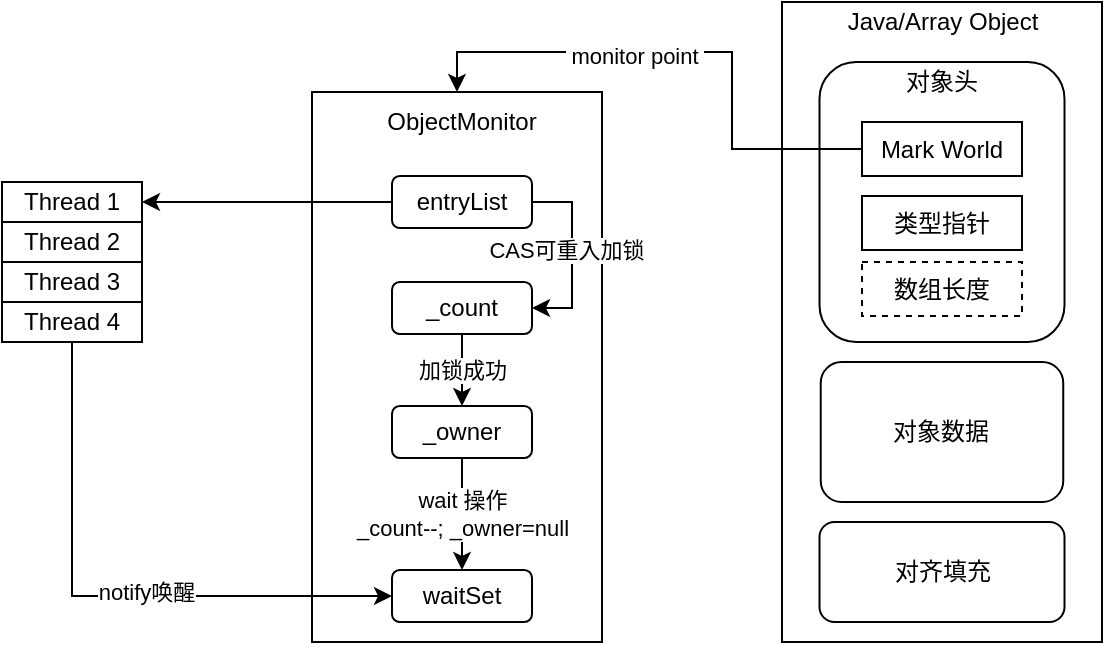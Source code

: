 <mxfile version="13.7.9" type="embed"><diagram id="AqBBe5epV_7GDrS1h8Bd" name="Page-1"><mxGraphModel dx="823" dy="388" grid="1" gridSize="10" guides="1" tooltips="1" connect="1" arrows="1" fold="1" page="1" pageScale="1" pageWidth="850" pageHeight="1100" math="0" shadow="0"><root><mxCell id="0"/><mxCell id="1" parent="0"/><mxCell id="2" value="" style="rounded=0;whiteSpace=wrap;html=1;" parent="1" vertex="1"><mxGeometry x="460" y="40" width="160" height="320" as="geometry"/></mxCell><mxCell id="3" value="" style="rounded=1;whiteSpace=wrap;html=1;" parent="1" vertex="1"><mxGeometry x="478.75" y="70" width="122.5" height="140" as="geometry"/></mxCell><mxCell id="4" value="对象数据" style="rounded=1;whiteSpace=wrap;html=1;" parent="1" vertex="1"><mxGeometry x="479.37" y="220" width="121.25" height="70" as="geometry"/></mxCell><mxCell id="5" value="对齐填充" style="rounded=1;whiteSpace=wrap;html=1;" parent="1" vertex="1"><mxGeometry x="478.75" y="300" width="122.5" height="50" as="geometry"/></mxCell><mxCell id="6" value="对象头" style="text;html=1;strokeColor=none;fillColor=none;align=center;verticalAlign=middle;whiteSpace=wrap;rounded=0;" parent="1" vertex="1"><mxGeometry x="520" y="70" width="40" height="20" as="geometry"/></mxCell><mxCell id="11" value="Java/Array Object" style="text;html=1;strokeColor=none;fillColor=none;align=center;verticalAlign=middle;whiteSpace=wrap;rounded=0;" parent="1" vertex="1"><mxGeometry x="487.5" y="40" width="105" height="20" as="geometry"/></mxCell><mxCell id="21" style="edgeStyle=orthogonalEdgeStyle;rounded=0;orthogonalLoop=1;jettySize=auto;html=1;exitX=0;exitY=0.5;exitDx=0;exitDy=0;entryX=0.5;entryY=0;entryDx=0;entryDy=0;" edge="1" parent="1" source="13" target="16"><mxGeometry relative="1" as="geometry"/></mxCell><mxCell id="22" value="&amp;nbsp;monitor point&amp;nbsp;" style="edgeLabel;html=1;align=center;verticalAlign=middle;resizable=0;points=[];" vertex="1" connectable="0" parent="21"><mxGeometry x="0.203" y="2" relative="1" as="geometry"><mxPoint as="offset"/></mxGeometry></mxCell><mxCell id="13" value="&lt;span&gt;Mark World&lt;/span&gt;" style="rounded=0;whiteSpace=wrap;html=1;" vertex="1" parent="1"><mxGeometry x="500" y="100" width="80" height="27" as="geometry"/></mxCell><mxCell id="14" value="类型指针" style="rounded=0;whiteSpace=wrap;html=1;" vertex="1" parent="1"><mxGeometry x="500" y="137" width="80" height="27" as="geometry"/></mxCell><mxCell id="15" value="数组长度" style="rounded=0;whiteSpace=wrap;html=1;dashed=1;" vertex="1" parent="1"><mxGeometry x="500" y="170" width="80" height="27" as="geometry"/></mxCell><mxCell id="16" value="" style="rounded=0;whiteSpace=wrap;html=1;" vertex="1" parent="1"><mxGeometry x="225" y="85" width="145" height="275" as="geometry"/></mxCell><mxCell id="17" value="ObjectMonitor" style="text;html=1;strokeColor=none;fillColor=none;align=center;verticalAlign=middle;whiteSpace=wrap;rounded=0;dashed=1;" vertex="1" parent="1"><mxGeometry x="255" y="90" width="90" height="20" as="geometry"/></mxCell><mxCell id="29" style="edgeStyle=orthogonalEdgeStyle;rounded=0;orthogonalLoop=1;jettySize=auto;html=1;exitX=0;exitY=0.5;exitDx=0;exitDy=0;entryX=1;entryY=0.5;entryDx=0;entryDy=0;" edge="1" parent="1" source="18" target="23"><mxGeometry relative="1" as="geometry"/></mxCell><mxCell id="37" style="edgeStyle=orthogonalEdgeStyle;rounded=0;orthogonalLoop=1;jettySize=auto;html=1;entryX=1;entryY=0.5;entryDx=0;entryDy=0;exitX=1;exitY=0.5;exitDx=0;exitDy=0;" edge="1" parent="1" source="18" target="20"><mxGeometry relative="1" as="geometry"/></mxCell><mxCell id="38" value="CAS可重入加锁" style="edgeLabel;html=1;align=center;verticalAlign=middle;resizable=0;points=[];" vertex="1" connectable="0" parent="37"><mxGeometry x="0.223" y="-3" relative="1" as="geometry"><mxPoint y="-13" as="offset"/></mxGeometry></mxCell><mxCell id="18" value="entryList" style="rounded=1;whiteSpace=wrap;html=1;" vertex="1" parent="1"><mxGeometry x="265" y="127" width="70" height="26" as="geometry"/></mxCell><mxCell id="19" value="waitSet" style="rounded=1;whiteSpace=wrap;html=1;" vertex="1" parent="1"><mxGeometry x="265" y="324" width="70" height="26" as="geometry"/></mxCell><mxCell id="39" value="加锁成功" style="edgeStyle=orthogonalEdgeStyle;rounded=0;orthogonalLoop=1;jettySize=auto;html=1;" edge="1" parent="1" source="20" target="30"><mxGeometry relative="1" as="geometry"/></mxCell><mxCell id="20" value="_count" style="rounded=1;whiteSpace=wrap;html=1;" vertex="1" parent="1"><mxGeometry x="265" y="180" width="70" height="26" as="geometry"/></mxCell><mxCell id="23" value="Thread 1" style="rounded=0;whiteSpace=wrap;html=1;" vertex="1" parent="1"><mxGeometry x="70" y="130" width="70" height="20" as="geometry"/></mxCell><mxCell id="24" value="Thread 2" style="rounded=0;whiteSpace=wrap;html=1;" vertex="1" parent="1"><mxGeometry x="70" y="150" width="70" height="20" as="geometry"/></mxCell><mxCell id="41" style="edgeStyle=orthogonalEdgeStyle;rounded=0;orthogonalLoop=1;jettySize=auto;html=1;exitX=0.5;exitY=1;exitDx=0;exitDy=0;entryX=0;entryY=0.5;entryDx=0;entryDy=0;" edge="1" parent="1" source="26" target="19"><mxGeometry relative="1" as="geometry"/></mxCell><mxCell id="42" value="notify唤醒" style="edgeLabel;html=1;align=center;verticalAlign=middle;resizable=0;points=[];" vertex="1" connectable="0" parent="41"><mxGeometry x="-0.129" y="37" relative="1" as="geometry"><mxPoint as="offset"/></mxGeometry></mxCell><mxCell id="26" value="Thread 4" style="rounded=0;whiteSpace=wrap;html=1;" vertex="1" parent="1"><mxGeometry x="70" y="190" width="70" height="20" as="geometry"/></mxCell><mxCell id="27" value="Thread 3" style="rounded=0;whiteSpace=wrap;html=1;" vertex="1" parent="1"><mxGeometry x="70" y="170" width="70" height="20" as="geometry"/></mxCell><mxCell id="40" value="wait 操作&lt;br&gt;_count--; _owner=null" style="edgeStyle=orthogonalEdgeStyle;rounded=0;orthogonalLoop=1;jettySize=auto;html=1;" edge="1" parent="1" source="30" target="19"><mxGeometry relative="1" as="geometry"/></mxCell><mxCell id="30" value="_owner" style="rounded=1;whiteSpace=wrap;html=1;" vertex="1" parent="1"><mxGeometry x="265" y="242" width="70" height="26" as="geometry"/></mxCell></root></mxGraphModel></diagram></mxfile>